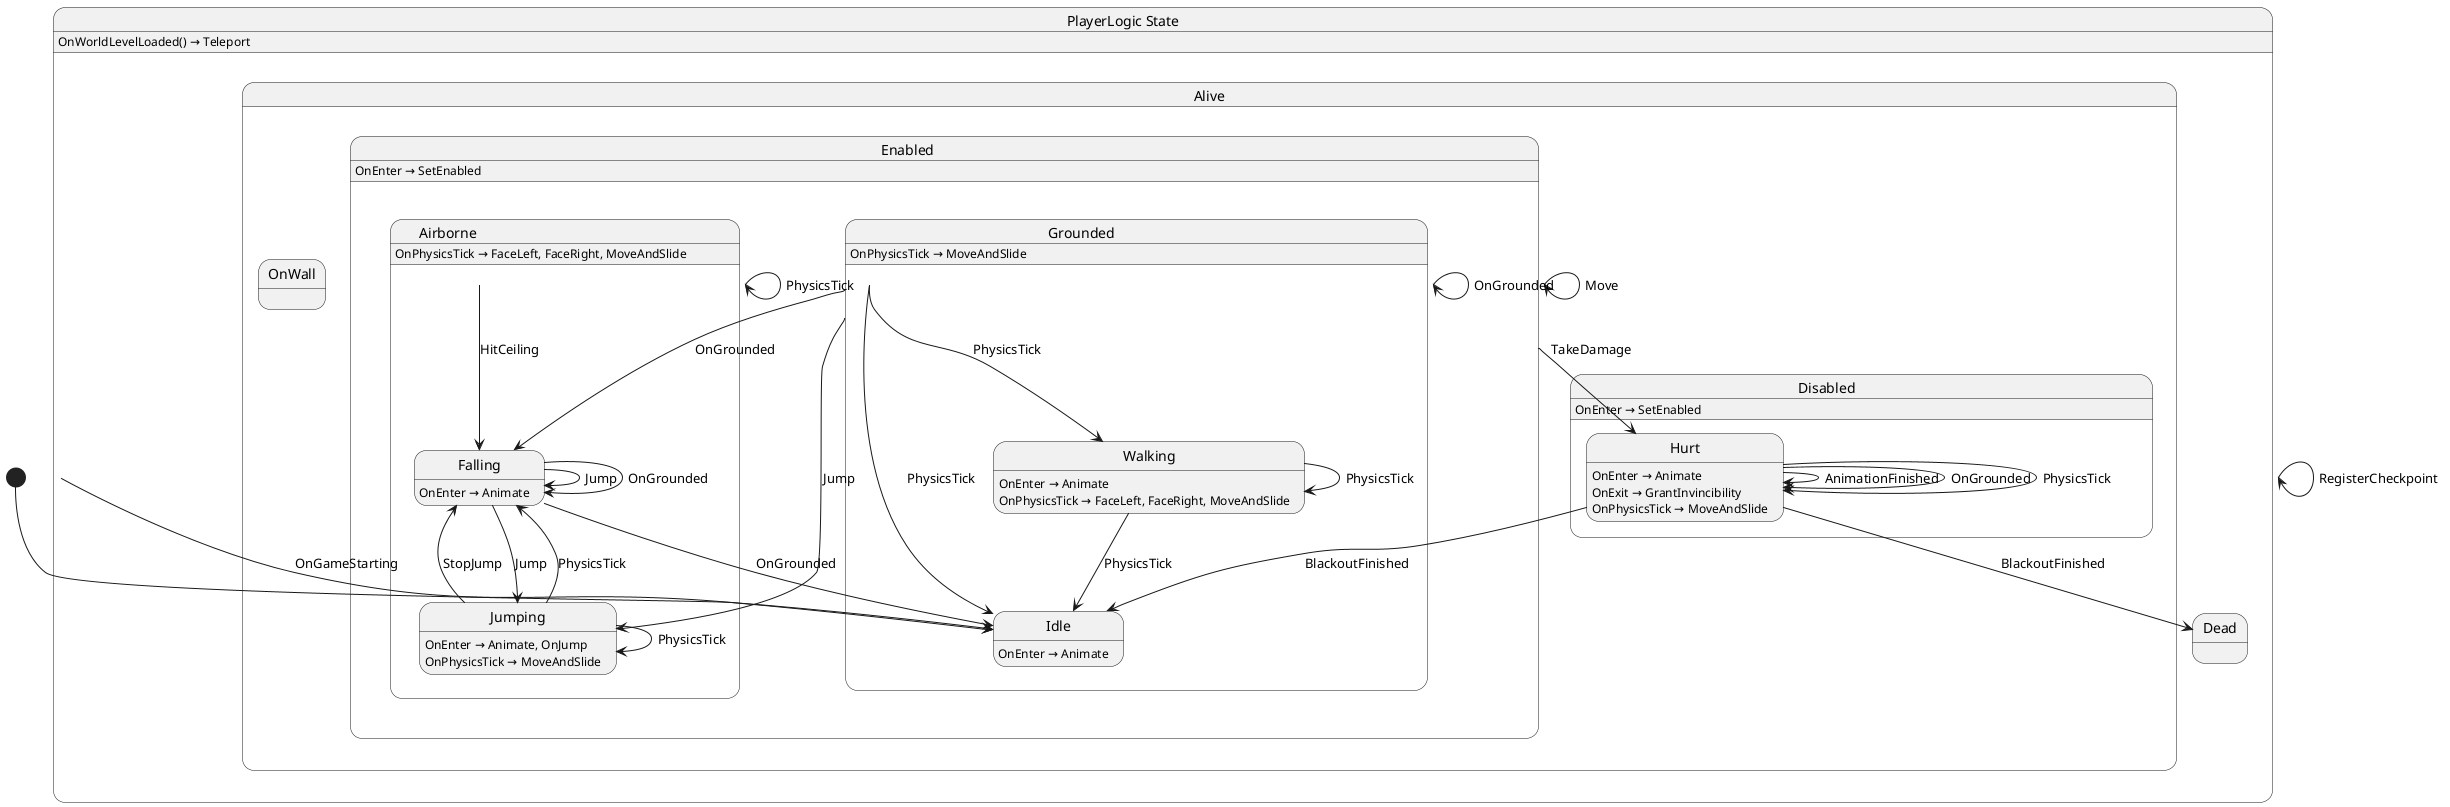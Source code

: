 @startuml PlayerLogic
state "PlayerLogic State" as Yolk_Logic_Player_PlayerLogic_State {
  state "Alive" as Yolk_Logic_Player_PlayerLogic_State_Alive {
    state "Disabled" as Yolk_Logic_Player_PlayerLogic_State_Alive_Disabled {
      state "Hurt" as Yolk_Logic_Player_PlayerLogic_State_Alive_Disabled_Hurt
    }
    state "Enabled" as Yolk_Logic_Player_PlayerLogic_State_Alive_Enabled {
      state "Airborne" as Yolk_Logic_Player_PlayerLogic_State_Alive_Enabled_Airborne {
        state "Falling" as Yolk_Logic_Player_PlayerLogic_State_Alive_Enabled_Airborne_Falling
        state "Jumping" as Yolk_Logic_Player_PlayerLogic_State_Alive_Enabled_Airborne_Jumping
      }
      state "Grounded" as Yolk_Logic_Player_PlayerLogic_State_Alive_Enabled_Grounded {
        state "Idle" as Yolk_Logic_Player_PlayerLogic_State_Alive_Enabled_Grounded_Idle
        state "Walking" as Yolk_Logic_Player_PlayerLogic_State_Alive_Enabled_Grounded_Walking
      }
    }
    state "OnWall" as Yolk_Logic_Player_PlayerLogic_State_Alive_Enabled_OnWall
  }
  state "Dead" as Yolk_Logic_Player_PlayerLogic_State_Dead
}

Yolk_Logic_Player_PlayerLogic_State --> Yolk_Logic_Player_PlayerLogic_State : RegisterCheckpoint
Yolk_Logic_Player_PlayerLogic_State --> Yolk_Logic_Player_PlayerLogic_State_Alive_Enabled_Grounded_Idle : OnGameStarting
Yolk_Logic_Player_PlayerLogic_State_Alive_Disabled_Hurt --> Yolk_Logic_Player_PlayerLogic_State_Alive_Disabled_Hurt : AnimationFinished
Yolk_Logic_Player_PlayerLogic_State_Alive_Disabled_Hurt --> Yolk_Logic_Player_PlayerLogic_State_Alive_Disabled_Hurt : OnGrounded
Yolk_Logic_Player_PlayerLogic_State_Alive_Disabled_Hurt --> Yolk_Logic_Player_PlayerLogic_State_Alive_Disabled_Hurt : PhysicsTick
Yolk_Logic_Player_PlayerLogic_State_Alive_Disabled_Hurt --> Yolk_Logic_Player_PlayerLogic_State_Alive_Enabled_Grounded_Idle : BlackoutFinished
Yolk_Logic_Player_PlayerLogic_State_Alive_Disabled_Hurt --> Yolk_Logic_Player_PlayerLogic_State_Dead : BlackoutFinished
Yolk_Logic_Player_PlayerLogic_State_Alive_Enabled --> Yolk_Logic_Player_PlayerLogic_State_Alive_Disabled_Hurt : TakeDamage
Yolk_Logic_Player_PlayerLogic_State_Alive_Enabled --> Yolk_Logic_Player_PlayerLogic_State_Alive_Enabled : Move
Yolk_Logic_Player_PlayerLogic_State_Alive_Enabled_Airborne --> Yolk_Logic_Player_PlayerLogic_State_Alive_Enabled_Airborne : PhysicsTick
Yolk_Logic_Player_PlayerLogic_State_Alive_Enabled_Airborne --> Yolk_Logic_Player_PlayerLogic_State_Alive_Enabled_Airborne_Falling : HitCeiling
Yolk_Logic_Player_PlayerLogic_State_Alive_Enabled_Airborne_Falling --> Yolk_Logic_Player_PlayerLogic_State_Alive_Enabled_Airborne_Falling : Jump
Yolk_Logic_Player_PlayerLogic_State_Alive_Enabled_Airborne_Falling --> Yolk_Logic_Player_PlayerLogic_State_Alive_Enabled_Airborne_Falling : OnGrounded
Yolk_Logic_Player_PlayerLogic_State_Alive_Enabled_Airborne_Falling --> Yolk_Logic_Player_PlayerLogic_State_Alive_Enabled_Airborne_Jumping : Jump
Yolk_Logic_Player_PlayerLogic_State_Alive_Enabled_Airborne_Falling --> Yolk_Logic_Player_PlayerLogic_State_Alive_Enabled_Grounded_Idle : OnGrounded
Yolk_Logic_Player_PlayerLogic_State_Alive_Enabled_Airborne_Jumping --> Yolk_Logic_Player_PlayerLogic_State_Alive_Enabled_Airborne_Falling : PhysicsTick
Yolk_Logic_Player_PlayerLogic_State_Alive_Enabled_Airborne_Jumping --> Yolk_Logic_Player_PlayerLogic_State_Alive_Enabled_Airborne_Falling : StopJump
Yolk_Logic_Player_PlayerLogic_State_Alive_Enabled_Airborne_Jumping --> Yolk_Logic_Player_PlayerLogic_State_Alive_Enabled_Airborne_Jumping : PhysicsTick
Yolk_Logic_Player_PlayerLogic_State_Alive_Enabled_Grounded --> Yolk_Logic_Player_PlayerLogic_State_Alive_Enabled_Airborne_Falling : OnGrounded
Yolk_Logic_Player_PlayerLogic_State_Alive_Enabled_Grounded --> Yolk_Logic_Player_PlayerLogic_State_Alive_Enabled_Airborne_Jumping : Jump
Yolk_Logic_Player_PlayerLogic_State_Alive_Enabled_Grounded --> Yolk_Logic_Player_PlayerLogic_State_Alive_Enabled_Grounded : OnGrounded
Yolk_Logic_Player_PlayerLogic_State_Alive_Enabled_Grounded --> Yolk_Logic_Player_PlayerLogic_State_Alive_Enabled_Grounded_Idle : PhysicsTick
Yolk_Logic_Player_PlayerLogic_State_Alive_Enabled_Grounded --> Yolk_Logic_Player_PlayerLogic_State_Alive_Enabled_Grounded_Walking : PhysicsTick
Yolk_Logic_Player_PlayerLogic_State_Alive_Enabled_Grounded_Walking --> Yolk_Logic_Player_PlayerLogic_State_Alive_Enabled_Grounded_Idle : PhysicsTick
Yolk_Logic_Player_PlayerLogic_State_Alive_Enabled_Grounded_Walking --> Yolk_Logic_Player_PlayerLogic_State_Alive_Enabled_Grounded_Walking : PhysicsTick

Yolk_Logic_Player_PlayerLogic_State : OnWorldLevelLoaded() → Teleport
Yolk_Logic_Player_PlayerLogic_State_Alive_Disabled : OnEnter → SetEnabled
Yolk_Logic_Player_PlayerLogic_State_Alive_Disabled_Hurt : OnEnter → Animate
Yolk_Logic_Player_PlayerLogic_State_Alive_Disabled_Hurt : OnExit → GrantInvincibility
Yolk_Logic_Player_PlayerLogic_State_Alive_Disabled_Hurt : OnPhysicsTick → MoveAndSlide
Yolk_Logic_Player_PlayerLogic_State_Alive_Enabled : OnEnter → SetEnabled
Yolk_Logic_Player_PlayerLogic_State_Alive_Enabled_Airborne : OnPhysicsTick → FaceLeft, FaceRight, MoveAndSlide
Yolk_Logic_Player_PlayerLogic_State_Alive_Enabled_Airborne_Falling : OnEnter → Animate
Yolk_Logic_Player_PlayerLogic_State_Alive_Enabled_Airborne_Jumping : OnEnter → Animate, OnJump
Yolk_Logic_Player_PlayerLogic_State_Alive_Enabled_Airborne_Jumping : OnPhysicsTick → MoveAndSlide
Yolk_Logic_Player_PlayerLogic_State_Alive_Enabled_Grounded : OnPhysicsTick → MoveAndSlide
Yolk_Logic_Player_PlayerLogic_State_Alive_Enabled_Grounded_Idle : OnEnter → Animate
Yolk_Logic_Player_PlayerLogic_State_Alive_Enabled_Grounded_Walking : OnEnter → Animate
Yolk_Logic_Player_PlayerLogic_State_Alive_Enabled_Grounded_Walking : OnPhysicsTick → FaceLeft, FaceRight, MoveAndSlide

[*] --> Yolk_Logic_Player_PlayerLogic_State_Alive_Enabled_Grounded_Idle
@enduml
